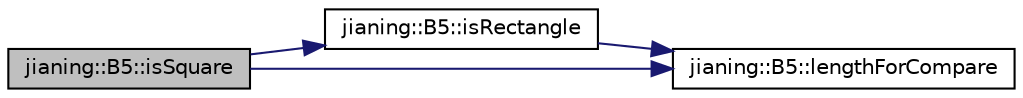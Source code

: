 digraph "jianing::B5::isSquare"
{
 // LATEX_PDF_SIZE
  edge [fontname="Helvetica",fontsize="10",labelfontname="Helvetica",labelfontsize="10"];
  node [fontname="Helvetica",fontsize="10",shape=record];
  rankdir="LR";
  Node1 [label="jianing::B5::isSquare",height=0.2,width=0.4,color="black", fillcolor="grey75", style="filled", fontcolor="black",tooltip=" "];
  Node1 -> Node2 [color="midnightblue",fontsize="10",style="solid",fontname="Helvetica"];
  Node2 [label="jianing::B5::isRectangle",height=0.2,width=0.4,color="black", fillcolor="white", style="filled",URL="$namespacejianing_1_1_b5.html#a2a97f2559e5b255402cd26492050d185",tooltip=" "];
  Node2 -> Node3 [color="midnightblue",fontsize="10",style="solid",fontname="Helvetica"];
  Node3 [label="jianing::B5::lengthForCompare",height=0.2,width=0.4,color="black", fillcolor="white", style="filled",URL="$namespacejianing_1_1_b5.html#a344cd6e1714cb23894ab39eb7b354dcc",tooltip=" "];
  Node1 -> Node3 [color="midnightblue",fontsize="10",style="solid",fontname="Helvetica"];
}

